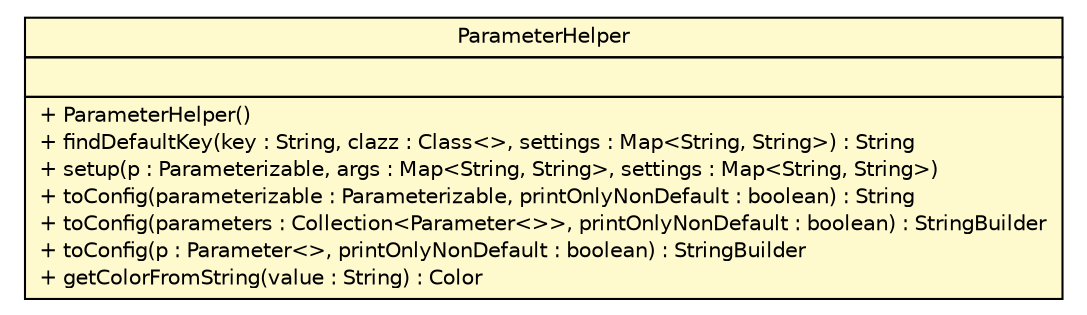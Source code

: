 #!/usr/local/bin/dot
#
# Class diagram 
# Generated by UMLGraph version R5_6 (http://www.umlgraph.org/)
#

digraph G {
	edge [fontname="Helvetica",fontsize=10,labelfontname="Helvetica",labelfontsize=10];
	node [fontname="Helvetica",fontsize=10,shape=plaintext];
	nodesep=0.25;
	ranksep=0.5;
	// com.vectorprint.configuration.parameters.ParameterHelper
	c5149 [label=<<table title="com.vectorprint.configuration.parameters.ParameterHelper" border="0" cellborder="1" cellspacing="0" cellpadding="2" port="p" bgcolor="lemonChiffon" href="./ParameterHelper.html">
		<tr><td><table border="0" cellspacing="0" cellpadding="1">
<tr><td align="center" balign="center"> ParameterHelper </td></tr>
		</table></td></tr>
		<tr><td><table border="0" cellspacing="0" cellpadding="1">
<tr><td align="left" balign="left">  </td></tr>
		</table></td></tr>
		<tr><td><table border="0" cellspacing="0" cellpadding="1">
<tr><td align="left" balign="left"> + ParameterHelper() </td></tr>
<tr><td align="left" balign="left"> + findDefaultKey(key : String, clazz : Class&lt;&gt;, settings : Map&lt;String, String&gt;) : String </td></tr>
<tr><td align="left" balign="left"> + setup(p : Parameterizable, args : Map&lt;String, String&gt;, settings : Map&lt;String, String&gt;) </td></tr>
<tr><td align="left" balign="left"> + toConfig(parameterizable : Parameterizable, printOnlyNonDefault : boolean) : String </td></tr>
<tr><td align="left" balign="left"> + toConfig(parameters : Collection&lt;Parameter&lt;&gt;&gt;, printOnlyNonDefault : boolean) : StringBuilder </td></tr>
<tr><td align="left" balign="left"> + toConfig(p : Parameter&lt;&gt;, printOnlyNonDefault : boolean) : StringBuilder </td></tr>
<tr><td align="left" balign="left"> + getColorFromString(value : String) : Color </td></tr>
		</table></td></tr>
		</table>>, URL="./ParameterHelper.html", fontname="Helvetica", fontcolor="black", fontsize=10.0];
}

